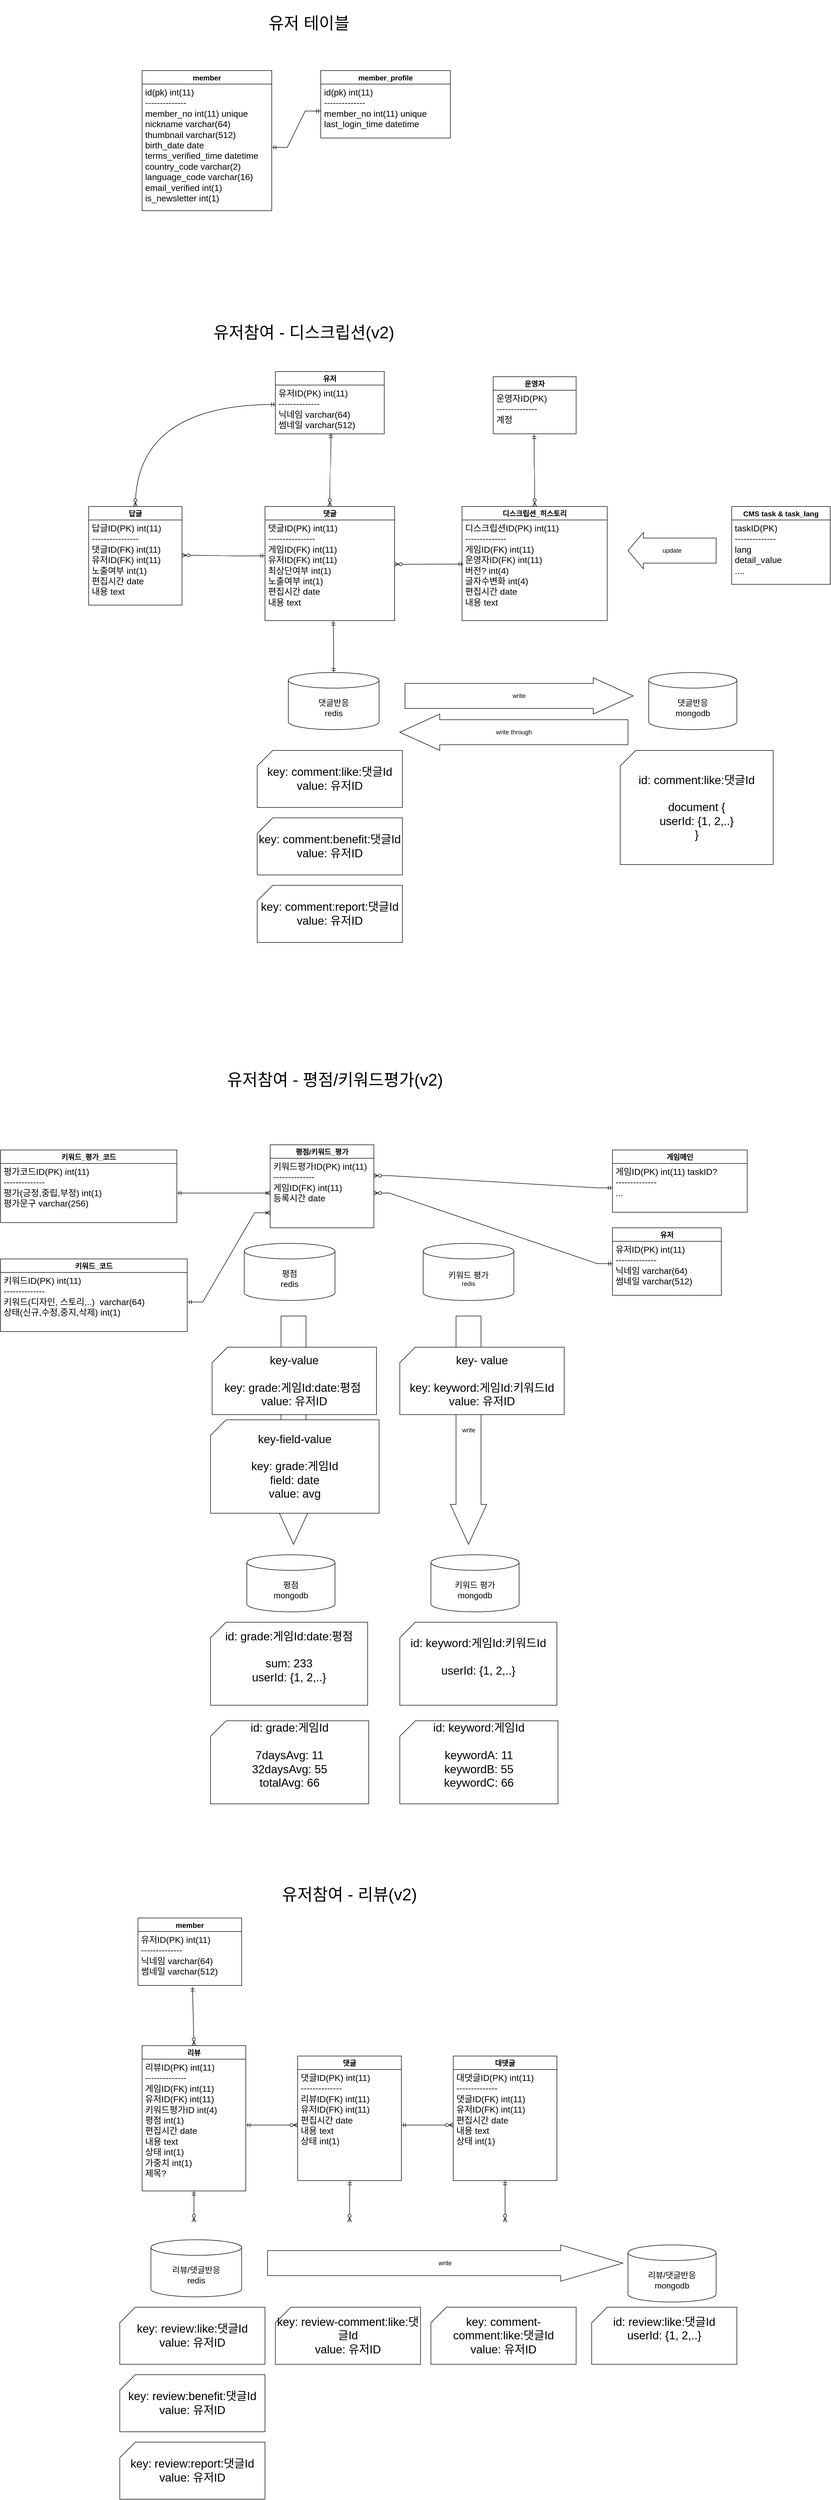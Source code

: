 <mxfile version="21.2.3" type="github">
  <diagram name="페이지-1" id="tg_u4Y_7FqLar1gnm6jB">
    <mxGraphModel dx="3341" dy="-258" grid="1" gridSize="10" guides="1" tooltips="1" connect="1" arrows="1" fold="1" page="1" pageScale="1" pageWidth="827" pageHeight="1169" math="0" shadow="0">
      <root>
        <mxCell id="0" />
        <mxCell id="1" parent="0" />
        <mxCell id="41LWJgd36wJGX9bThd_9-1" value="&lt;span style=&quot;font-size: 32px;&quot;&gt;유저참여 - 디스크립션(v2)&lt;/span&gt;" style="text;html=1;strokeColor=none;fillColor=none;align=center;verticalAlign=middle;whiteSpace=wrap;rounded=0;" vertex="1" parent="1">
          <mxGeometry x="-1240" y="2350" width="510" height="90" as="geometry" />
        </mxCell>
        <mxCell id="41LWJgd36wJGX9bThd_9-2" value="유저" style="swimlane;fontStyle=1;childLayout=stackLayout;horizontal=1;startSize=26;horizontalStack=0;resizeParent=1;resizeParentMax=0;resizeLast=0;collapsible=1;marginBottom=0;align=center;fontSize=14;" vertex="1" parent="1">
          <mxGeometry x="-1040" y="2470" width="210" height="120" as="geometry" />
        </mxCell>
        <mxCell id="41LWJgd36wJGX9bThd_9-3" value="유저ID(PK) int(11)&lt;br&gt;--------------&lt;br style=&quot;font-size: 17px;&quot;&gt;닉네임 varchar(64)&lt;br style=&quot;font-size: 17px;&quot;&gt;썸네일 varchar(512)" style="text;strokeColor=none;fillColor=none;spacingLeft=4;spacingRight=4;overflow=hidden;rotatable=0;points=[[0,0.5],[1,0.5]];portConstraint=eastwest;fontSize=17;whiteSpace=wrap;html=1;verticalAlign=top;spacingTop=0;horizontal=1;" vertex="1" parent="41LWJgd36wJGX9bThd_9-2">
          <mxGeometry y="26" width="210" height="94" as="geometry" />
        </mxCell>
        <mxCell id="41LWJgd36wJGX9bThd_9-4" value="운영자" style="swimlane;fontStyle=1;childLayout=stackLayout;horizontal=1;startSize=26;horizontalStack=0;resizeParent=1;resizeParentMax=0;resizeLast=0;collapsible=1;marginBottom=0;align=center;fontSize=14;" vertex="1" parent="1">
          <mxGeometry x="-620" y="2480" width="160" height="110" as="geometry" />
        </mxCell>
        <mxCell id="41LWJgd36wJGX9bThd_9-5" value="운영자ID(PK)&lt;br&gt;--------------&lt;br&gt;계정" style="text;strokeColor=none;fillColor=none;spacingLeft=4;spacingRight=4;overflow=hidden;rotatable=0;points=[[0,0.5],[1,0.5]];portConstraint=eastwest;fontSize=17;whiteSpace=wrap;html=1;verticalAlign=top;spacingTop=0;horizontal=1;" vertex="1" parent="41LWJgd36wJGX9bThd_9-4">
          <mxGeometry y="26" width="160" height="84" as="geometry" />
        </mxCell>
        <mxCell id="41LWJgd36wJGX9bThd_9-6" value="댓글" style="swimlane;fontStyle=1;childLayout=stackLayout;horizontal=1;startSize=26;horizontalStack=0;resizeParent=1;resizeParentMax=0;resizeLast=0;collapsible=1;marginBottom=0;align=center;fontSize=14;" vertex="1" parent="1">
          <mxGeometry x="-1060" y="2730" width="250" height="220" as="geometry" />
        </mxCell>
        <mxCell id="41LWJgd36wJGX9bThd_9-7" value="댓글ID(PK) int(11)&lt;br&gt;----------------&lt;br&gt;게임ID(FK) int(11)&lt;br&gt;유저ID(FK) int(11)&lt;br&gt;최상단여부 int(1)&lt;br&gt;노출여부 int(1)&lt;br&gt;편집시간 date&lt;br&gt;내용 text" style="text;strokeColor=none;fillColor=none;spacingLeft=4;spacingRight=4;overflow=hidden;rotatable=0;points=[[0,0.5],[1,0.5]];portConstraint=eastwest;fontSize=17;whiteSpace=wrap;html=1;verticalAlign=top;spacingTop=0;horizontal=1;" vertex="1" parent="41LWJgd36wJGX9bThd_9-6">
          <mxGeometry y="26" width="250" height="194" as="geometry" />
        </mxCell>
        <mxCell id="41LWJgd36wJGX9bThd_9-8" value="디스크립션_히스토리" style="swimlane;fontStyle=1;childLayout=stackLayout;horizontal=1;startSize=26;horizontalStack=0;resizeParent=1;resizeParentMax=0;resizeLast=0;collapsible=1;marginBottom=0;align=center;fontSize=14;" vertex="1" parent="1">
          <mxGeometry x="-680" y="2730" width="280" height="220" as="geometry" />
        </mxCell>
        <mxCell id="41LWJgd36wJGX9bThd_9-9" value="디스크립션ID(PK) int(11)&lt;br&gt;--------------&lt;br&gt;게임ID(FK) int(11)&lt;br&gt;운영자ID(FK) int(11)&lt;br&gt;버전? int(4)&lt;br style=&quot;border-color: var(--border-color);&quot;&gt;글자수변화 int(4)&lt;br&gt;편집시간 date&lt;br style=&quot;border-color: var(--border-color);&quot;&gt;내용 text" style="text;strokeColor=none;fillColor=none;spacingLeft=4;spacingRight=4;overflow=hidden;rotatable=0;points=[[0,0.5],[1,0.5]];portConstraint=eastwest;fontSize=17;whiteSpace=wrap;html=1;verticalAlign=top;spacingTop=0;horizontal=1;" vertex="1" parent="41LWJgd36wJGX9bThd_9-8">
          <mxGeometry y="26" width="280" height="194" as="geometry" />
        </mxCell>
        <mxCell id="41LWJgd36wJGX9bThd_9-10" value="" style="edgeStyle=orthogonalEdgeStyle;fontSize=12;html=1;endArrow=ERzeroToMany;startArrow=ERmandOne;rounded=0;entryX=0.5;entryY=0;entryDx=0;entryDy=0;exitX=0.494;exitY=1.012;exitDx=0;exitDy=0;exitPerimeter=0;curved=1;" edge="1" parent="1" source="41LWJgd36wJGX9bThd_9-5" target="41LWJgd36wJGX9bThd_9-8">
          <mxGeometry width="100" height="100" relative="1" as="geometry">
            <mxPoint x="-940" y="2740" as="sourcePoint" />
            <mxPoint x="-840" y="2640" as="targetPoint" />
          </mxGeometry>
        </mxCell>
        <mxCell id="41LWJgd36wJGX9bThd_9-11" value="" style="edgeStyle=orthogonalEdgeStyle;fontSize=12;html=1;endArrow=ERzeroToMany;startArrow=ERmandOne;rounded=0;exitX=0.51;exitY=0.989;exitDx=0;exitDy=0;exitPerimeter=0;curved=1;" edge="1" parent="1" source="41LWJgd36wJGX9bThd_9-3" target="41LWJgd36wJGX9bThd_9-6">
          <mxGeometry width="100" height="100" relative="1" as="geometry">
            <mxPoint x="-840" y="2560" as="sourcePoint" />
            <mxPoint x="-839" y="2699" as="targetPoint" />
          </mxGeometry>
        </mxCell>
        <mxCell id="41LWJgd36wJGX9bThd_9-12" value="" style="edgeStyle=orthogonalEdgeStyle;fontSize=12;html=1;endArrow=ERzeroToMany;startArrow=ERmandOne;rounded=0;exitX=0.008;exitY=0.438;exitDx=0;exitDy=0;exitPerimeter=0;curved=1;entryX=0.999;entryY=0.44;entryDx=0;entryDy=0;entryPerimeter=0;" edge="1" parent="1" source="41LWJgd36wJGX9bThd_9-9" target="41LWJgd36wJGX9bThd_9-7">
          <mxGeometry width="100" height="100" relative="1" as="geometry">
            <mxPoint x="-923" y="2569" as="sourcePoint" />
            <mxPoint x="-925" y="2740" as="targetPoint" />
          </mxGeometry>
        </mxCell>
        <mxCell id="41LWJgd36wJGX9bThd_9-13" value="답글" style="swimlane;fontStyle=1;childLayout=stackLayout;horizontal=1;startSize=26;horizontalStack=0;resizeParent=1;resizeParentMax=0;resizeLast=0;collapsible=1;marginBottom=0;align=center;fontSize=14;" vertex="1" parent="1">
          <mxGeometry x="-1400" y="2730" width="180" height="190" as="geometry" />
        </mxCell>
        <mxCell id="41LWJgd36wJGX9bThd_9-14" value="답글ID(PK) int(11)&lt;br style=&quot;border-color: var(--border-color);&quot;&gt;----------------&lt;br&gt;댓글ID(FK) int(11)&lt;br style=&quot;border-color: var(--border-color);&quot;&gt;유저ID(FK) int(11)&lt;br style=&quot;border-color: var(--border-color);&quot;&gt;노출여부 int(1)&lt;br style=&quot;border-color: var(--border-color);&quot;&gt;편집시간 date&lt;br style=&quot;border-color: var(--border-color);&quot;&gt;내용 text" style="text;strokeColor=none;fillColor=none;spacingLeft=4;spacingRight=4;overflow=hidden;rotatable=0;points=[[0,0.5],[1,0.5]];portConstraint=eastwest;fontSize=17;whiteSpace=wrap;html=1;verticalAlign=top;spacingTop=0;horizontal=1;" vertex="1" parent="41LWJgd36wJGX9bThd_9-13">
          <mxGeometry y="26" width="180" height="164" as="geometry" />
        </mxCell>
        <mxCell id="41LWJgd36wJGX9bThd_9-15" value="" style="edgeStyle=orthogonalEdgeStyle;fontSize=12;html=1;endArrow=ERzeroToMany;startArrow=ERmandOne;rounded=0;curved=1;entryX=1.002;entryY=0.415;entryDx=0;entryDy=0;entryPerimeter=0;" edge="1" parent="1" target="41LWJgd36wJGX9bThd_9-14">
          <mxGeometry width="100" height="100" relative="1" as="geometry">
            <mxPoint x="-1060" y="2825" as="sourcePoint" />
            <mxPoint x="-1230" y="2826" as="targetPoint" />
          </mxGeometry>
        </mxCell>
        <mxCell id="41LWJgd36wJGX9bThd_9-16" value="" style="edgeStyle=orthogonalEdgeStyle;fontSize=12;html=1;endArrow=ERzeroToMany;startArrow=ERmandOne;rounded=0;exitX=0.004;exitY=0.397;exitDx=0;exitDy=0;exitPerimeter=0;curved=1;entryX=0.5;entryY=0;entryDx=0;entryDy=0;" edge="1" parent="1" source="41LWJgd36wJGX9bThd_9-3" target="41LWJgd36wJGX9bThd_9-13">
          <mxGeometry width="100" height="100" relative="1" as="geometry">
            <mxPoint x="-1150" y="2505" as="sourcePoint" />
            <mxPoint x="-1152" y="2646" as="targetPoint" />
          </mxGeometry>
        </mxCell>
        <mxCell id="41LWJgd36wJGX9bThd_9-17" value="" style="edgeStyle=orthogonalEdgeStyle;fontSize=12;html=1;endArrow=ERmandOne;startArrow=ERmandOne;rounded=0;exitX=0.5;exitY=0;exitDx=0;exitDy=0;entryX=0.527;entryY=1.003;entryDx=0;entryDy=0;entryPerimeter=0;curved=1;exitPerimeter=0;" edge="1" parent="1" source="41LWJgd36wJGX9bThd_9-18" target="41LWJgd36wJGX9bThd_9-7">
          <mxGeometry width="100" height="100" relative="1" as="geometry">
            <mxPoint x="-925" y="3045" as="sourcePoint" />
            <mxPoint x="-930" y="2965" as="targetPoint" />
          </mxGeometry>
        </mxCell>
        <mxCell id="41LWJgd36wJGX9bThd_9-18" value="&lt;font style=&quot;font-size: 16px;&quot;&gt;댓글반응&lt;br&gt;redis&lt;/font&gt;" style="shape=cylinder3;whiteSpace=wrap;html=1;boundedLbl=1;backgroundOutline=1;size=15;" vertex="1" parent="1">
          <mxGeometry x="-1015" y="3050" width="175" height="110" as="geometry" />
        </mxCell>
        <mxCell id="41LWJgd36wJGX9bThd_9-19" value="&lt;font style=&quot;font-size: 16px;&quot;&gt;댓글반응&lt;br&gt;mongodb&lt;/font&gt;" style="shape=cylinder3;whiteSpace=wrap;html=1;boundedLbl=1;backgroundOutline=1;size=15;" vertex="1" parent="1">
          <mxGeometry x="-320" y="3050" width="170" height="110" as="geometry" />
        </mxCell>
        <mxCell id="41LWJgd36wJGX9bThd_9-20" value="write" style="shape=singleArrow;whiteSpace=wrap;html=1;arrowWidth=0.689;arrowSize=0.175;" vertex="1" parent="1">
          <mxGeometry x="-790" y="3060" width="440" height="70" as="geometry" />
        </mxCell>
        <mxCell id="41LWJgd36wJGX9bThd_9-21" value="&lt;font style=&quot;font-size: 22px;&quot;&gt;key:&amp;nbsp;comment:like:댓글Id&lt;br&gt;value: 유저ID&lt;br&gt;&lt;/font&gt;" style="shape=card;whiteSpace=wrap;html=1;" vertex="1" parent="1">
          <mxGeometry x="-1075" y="3200" width="280" height="110" as="geometry" />
        </mxCell>
        <mxCell id="41LWJgd36wJGX9bThd_9-22" value="&lt;font style=&quot;font-size: 22px;&quot;&gt;key:&amp;nbsp;comment:benefit:댓글Id&lt;br&gt;value: 유저ID&lt;br&gt;&lt;/font&gt;" style="shape=card;whiteSpace=wrap;html=1;" vertex="1" parent="1">
          <mxGeometry x="-1075" y="3330" width="280" height="110" as="geometry" />
        </mxCell>
        <mxCell id="41LWJgd36wJGX9bThd_9-23" value="&lt;font style=&quot;font-size: 22px;&quot;&gt;key:&amp;nbsp;comment:report:댓글Id&lt;br&gt;value: 유저ID&lt;br&gt;&lt;/font&gt;" style="shape=card;whiteSpace=wrap;html=1;" vertex="1" parent="1">
          <mxGeometry x="-1075" y="3460" width="280" height="110" as="geometry" />
        </mxCell>
        <mxCell id="41LWJgd36wJGX9bThd_9-24" value="&lt;font style=&quot;font-size: 22px;&quot;&gt;id: comment:like:댓글Id&lt;br&gt;&lt;br&gt;document {&lt;br&gt;userId: {1, 2,..}&lt;br&gt;}&lt;br&gt;&lt;/font&gt;" style="shape=card;whiteSpace=wrap;html=1;" vertex="1" parent="1">
          <mxGeometry x="-375" y="3200" width="295" height="220" as="geometry" />
        </mxCell>
        <mxCell id="41LWJgd36wJGX9bThd_9-25" value="&lt;font style=&quot;font-size: 32px;&quot;&gt;유저참여 - 평점/키워드평가(v2)&lt;/font&gt;" style="text;html=1;strokeColor=none;fillColor=none;align=center;verticalAlign=middle;whiteSpace=wrap;rounded=0;" vertex="1" parent="1">
          <mxGeometry x="-1180" y="3790" width="510" height="90" as="geometry" />
        </mxCell>
        <mxCell id="41LWJgd36wJGX9bThd_9-26" value="게임메인" style="swimlane;fontStyle=1;childLayout=stackLayout;horizontal=1;startSize=26;horizontalStack=0;resizeParent=1;resizeParentMax=0;resizeLast=0;collapsible=1;marginBottom=0;align=center;fontSize=14;" vertex="1" parent="1">
          <mxGeometry x="-390" y="3970" width="260" height="120" as="geometry" />
        </mxCell>
        <mxCell id="41LWJgd36wJGX9bThd_9-27" value="게임ID(PK) int(11) taskID?&lt;br&gt;--------------&lt;br style=&quot;font-size: 17px;&quot;&gt;..." style="text;strokeColor=none;fillColor=none;spacingLeft=4;spacingRight=4;overflow=hidden;rotatable=0;points=[[0,0.5],[1,0.5]];portConstraint=eastwest;fontSize=17;whiteSpace=wrap;html=1;verticalAlign=top;spacingTop=0;horizontal=1;" vertex="1" parent="41LWJgd36wJGX9bThd_9-26">
          <mxGeometry y="26" width="260" height="94" as="geometry" />
        </mxCell>
        <mxCell id="41LWJgd36wJGX9bThd_9-28" value="평점/키워드_평가" style="swimlane;fontStyle=1;childLayout=stackLayout;horizontal=1;startSize=26;horizontalStack=0;resizeParent=1;resizeParentMax=0;resizeLast=0;collapsible=1;marginBottom=0;align=center;fontSize=14;" vertex="1" parent="1">
          <mxGeometry x="-1050" y="3960" width="200" height="160" as="geometry" />
        </mxCell>
        <mxCell id="41LWJgd36wJGX9bThd_9-29" value="키워드평가ID(PK) int(11)&lt;br&gt;--------------&lt;br&gt;게임ID(FK) int(11)&lt;br&gt;등록시간 date" style="text;strokeColor=none;fillColor=none;spacingLeft=4;spacingRight=4;overflow=hidden;rotatable=0;points=[[0,0.5],[1,0.5]];portConstraint=eastwest;fontSize=17;whiteSpace=wrap;html=1;verticalAlign=top;spacingTop=0;horizontal=1;" vertex="1" parent="41LWJgd36wJGX9bThd_9-28">
          <mxGeometry y="26" width="200" height="134" as="geometry" />
        </mxCell>
        <mxCell id="41LWJgd36wJGX9bThd_9-30" value="키워드_코드" style="swimlane;fontStyle=1;childLayout=stackLayout;horizontal=1;startSize=26;horizontalStack=0;resizeParent=1;resizeParentMax=0;resizeLast=0;collapsible=1;marginBottom=0;align=center;fontSize=14;" vertex="1" parent="1">
          <mxGeometry x="-1570" y="4180" width="360" height="140" as="geometry" />
        </mxCell>
        <mxCell id="41LWJgd36wJGX9bThd_9-31" value="키워드ID(PK) int(11)&lt;br&gt;--------------&lt;br&gt;키워드(디자인, 스토리,..)&amp;nbsp; varchar(64)&lt;br&gt;상태(신규,수정,중지,삭제) int(1)" style="text;strokeColor=none;fillColor=none;spacingLeft=4;spacingRight=4;overflow=hidden;rotatable=0;points=[[0,0.5],[1,0.5]];portConstraint=eastwest;fontSize=17;whiteSpace=wrap;html=1;verticalAlign=top;spacingTop=0;horizontal=1;" vertex="1" parent="41LWJgd36wJGX9bThd_9-30">
          <mxGeometry y="26" width="360" height="114" as="geometry" />
        </mxCell>
        <mxCell id="41LWJgd36wJGX9bThd_9-32" value="키워드_평가_코드" style="swimlane;fontStyle=1;childLayout=stackLayout;horizontal=1;startSize=26;horizontalStack=0;resizeParent=1;resizeParentMax=0;resizeLast=0;collapsible=1;marginBottom=0;align=center;fontSize=14;" vertex="1" parent="1">
          <mxGeometry x="-1570" y="3970" width="340" height="140" as="geometry" />
        </mxCell>
        <mxCell id="41LWJgd36wJGX9bThd_9-33" value="평가코드ID(PK) int(11)&lt;br&gt;--------------&lt;br&gt;평가(긍정,중립,부정) int(1)&lt;br&gt;평가문구 varchar(256)" style="text;strokeColor=none;fillColor=none;spacingLeft=4;spacingRight=4;overflow=hidden;rotatable=0;points=[[0,0.5],[1,0.5]];portConstraint=eastwest;fontSize=17;whiteSpace=wrap;html=1;verticalAlign=top;spacingTop=0;horizontal=1;" vertex="1" parent="41LWJgd36wJGX9bThd_9-32">
          <mxGeometry y="26" width="340" height="114" as="geometry" />
        </mxCell>
        <mxCell id="41LWJgd36wJGX9bThd_9-34" value="" style="edgeStyle=entityRelationEdgeStyle;fontSize=12;html=1;endArrow=ERzeroToMany;startArrow=ERmandOne;rounded=0;entryX=0.998;entryY=0.25;entryDx=0;entryDy=0;entryPerimeter=0;" edge="1" parent="1" source="41LWJgd36wJGX9bThd_9-27" target="41LWJgd36wJGX9bThd_9-29">
          <mxGeometry width="100" height="100" relative="1" as="geometry">
            <mxPoint x="-1000" y="4140" as="sourcePoint" />
            <mxPoint x="-900" y="4040" as="targetPoint" />
          </mxGeometry>
        </mxCell>
        <mxCell id="41LWJgd36wJGX9bThd_9-35" value="" style="edgeStyle=entityRelationEdgeStyle;fontSize=12;html=1;endArrow=ERoneToMany;startArrow=ERmandOne;rounded=0;entryX=0;entryY=0.5;entryDx=0;entryDy=0;" edge="1" parent="1" source="41LWJgd36wJGX9bThd_9-33" target="41LWJgd36wJGX9bThd_9-29">
          <mxGeometry width="100" height="100" relative="1" as="geometry">
            <mxPoint x="-1000" y="4140" as="sourcePoint" />
            <mxPoint x="-900" y="4040" as="targetPoint" />
          </mxGeometry>
        </mxCell>
        <mxCell id="41LWJgd36wJGX9bThd_9-36" value="" style="edgeStyle=entityRelationEdgeStyle;fontSize=12;html=1;endArrow=ERoneToMany;startArrow=ERmandOne;rounded=0;exitX=1;exitY=0.5;exitDx=0;exitDy=0;" edge="1" parent="1" source="41LWJgd36wJGX9bThd_9-31">
          <mxGeometry width="100" height="100" relative="1" as="geometry">
            <mxPoint x="-1150" y="4063" as="sourcePoint" />
            <mxPoint x="-1050" y="4091" as="targetPoint" />
          </mxGeometry>
        </mxCell>
        <mxCell id="41LWJgd36wJGX9bThd_9-37" value="&lt;span style=&quot;font-size: 16px;&quot;&gt;평점&lt;br&gt;redis&lt;br&gt;&lt;/span&gt;" style="shape=cylinder3;whiteSpace=wrap;html=1;boundedLbl=1;backgroundOutline=1;size=15;" vertex="1" parent="1">
          <mxGeometry x="-1100" y="4150" width="175" height="110" as="geometry" />
        </mxCell>
        <mxCell id="41LWJgd36wJGX9bThd_9-38" value="&lt;font style=&quot;font-size: 16px;&quot;&gt;평점&lt;br&gt;mongodb&lt;/font&gt;" style="shape=cylinder3;whiteSpace=wrap;html=1;boundedLbl=1;backgroundOutline=1;size=15;" vertex="1" parent="1">
          <mxGeometry x="-1095" y="4750" width="170" height="110" as="geometry" />
        </mxCell>
        <mxCell id="41LWJgd36wJGX9bThd_9-39" value="&lt;font style=&quot;font-size: 22px;&quot;&gt;id: grade:게임Id:date:평점&lt;br&gt;&lt;br&gt;sum: 233&lt;br&gt;userId: {1, 2,..}&lt;br&gt;&lt;br&gt;&lt;/font&gt;" style="shape=card;whiteSpace=wrap;html=1;" vertex="1" parent="1">
          <mxGeometry x="-1165" y="4880" width="303" height="160" as="geometry" />
        </mxCell>
        <mxCell id="41LWJgd36wJGX9bThd_9-40" value="유저" style="swimlane;fontStyle=1;childLayout=stackLayout;horizontal=1;startSize=26;horizontalStack=0;resizeParent=1;resizeParentMax=0;resizeLast=0;collapsible=1;marginBottom=0;align=center;fontSize=14;" vertex="1" parent="1">
          <mxGeometry x="-390" y="4120" width="210" height="130" as="geometry" />
        </mxCell>
        <mxCell id="41LWJgd36wJGX9bThd_9-41" value="유저ID(PK) int(11)&lt;br&gt;--------------&lt;br style=&quot;font-size: 17px;&quot;&gt;닉네임 varchar(64)&lt;br style=&quot;font-size: 17px;&quot;&gt;썸네일 varchar(512)" style="text;strokeColor=none;fillColor=none;spacingLeft=4;spacingRight=4;overflow=hidden;rotatable=0;points=[[0,0.5],[1,0.5]];portConstraint=eastwest;fontSize=17;whiteSpace=wrap;html=1;verticalAlign=top;spacingTop=0;horizontal=1;" vertex="1" parent="41LWJgd36wJGX9bThd_9-40">
          <mxGeometry y="26" width="210" height="104" as="geometry" />
        </mxCell>
        <mxCell id="41LWJgd36wJGX9bThd_9-42" value="write" style="shape=singleArrow;whiteSpace=wrap;html=1;arrowWidth=0.689;arrowSize=0.175;direction=south;" vertex="1" parent="1">
          <mxGeometry x="-1040" y="4290" width="70" height="440" as="geometry" />
        </mxCell>
        <mxCell id="41LWJgd36wJGX9bThd_9-43" value="&lt;font style=&quot;font-size: 22px;&quot;&gt;key-value&lt;br&gt;&lt;br&gt;key:&amp;nbsp;grade:게임Id:date:평점&amp;nbsp;&lt;br&gt;value: 유저ID&lt;br&gt;&lt;/font&gt;" style="shape=card;whiteSpace=wrap;html=1;" vertex="1" parent="1">
          <mxGeometry x="-1162" y="4350" width="317" height="130" as="geometry" />
        </mxCell>
        <mxCell id="41LWJgd36wJGX9bThd_9-44" value="&lt;font style=&quot;font-size: 22px;&quot;&gt;key-field-value&lt;br&gt;&lt;br&gt;key:&amp;nbsp;grade:게임Id&lt;br&gt;field: date &lt;br&gt;value: avg&lt;br&gt;&lt;/font&gt;" style="shape=card;whiteSpace=wrap;html=1;" vertex="1" parent="1">
          <mxGeometry x="-1165" y="4490" width="325" height="180" as="geometry" />
        </mxCell>
        <mxCell id="41LWJgd36wJGX9bThd_9-45" value="&lt;font style=&quot;font-size: 22px;&quot;&gt;id: grade:게임Id&lt;br&gt;&lt;br&gt;7daysAvg: 11&lt;br&gt;32daysAvg: 55&lt;br&gt;totalAvg: 66&lt;br&gt;&lt;br&gt;&lt;/font&gt;" style="shape=card;whiteSpace=wrap;html=1;" vertex="1" parent="1">
          <mxGeometry x="-1165" y="5070" width="305" height="160" as="geometry" />
        </mxCell>
        <mxCell id="41LWJgd36wJGX9bThd_9-46" value="" style="edgeStyle=entityRelationEdgeStyle;fontSize=12;html=1;endArrow=ERzeroToMany;startArrow=ERmandOne;rounded=0;entryX=1;entryY=0.5;entryDx=0;entryDy=0;exitX=0.003;exitY=0.413;exitDx=0;exitDy=0;exitPerimeter=0;" edge="1" parent="1" source="41LWJgd36wJGX9bThd_9-41" target="41LWJgd36wJGX9bThd_9-29">
          <mxGeometry width="100" height="100" relative="1" as="geometry">
            <mxPoint x="-350" y="4170" as="sourcePoint" />
            <mxPoint x="-810" y="4180" as="targetPoint" />
          </mxGeometry>
        </mxCell>
        <mxCell id="41LWJgd36wJGX9bThd_9-47" value="&lt;span style=&quot;font-size: 16px;&quot;&gt;키워드 평가&lt;br&gt;&lt;/span&gt;redis" style="shape=cylinder3;whiteSpace=wrap;html=1;boundedLbl=1;backgroundOutline=1;size=15;" vertex="1" parent="1">
          <mxGeometry x="-755" y="4150" width="175" height="110" as="geometry" />
        </mxCell>
        <mxCell id="41LWJgd36wJGX9bThd_9-48" value="write" style="shape=singleArrow;whiteSpace=wrap;html=1;arrowWidth=0.689;arrowSize=0.175;direction=south;" vertex="1" parent="1">
          <mxGeometry x="-702.5" y="4290" width="70" height="440" as="geometry" />
        </mxCell>
        <mxCell id="41LWJgd36wJGX9bThd_9-49" value="&lt;font style=&quot;font-size: 22px;&quot;&gt;key- value&lt;br&gt;&lt;br&gt;key:&amp;nbsp;keyword:게임Id:키워드Id&lt;br&gt;value: 유저ID&lt;br&gt;&lt;/font&gt;" style="shape=card;whiteSpace=wrap;html=1;" vertex="1" parent="1">
          <mxGeometry x="-800" y="4350" width="317" height="130" as="geometry" />
        </mxCell>
        <mxCell id="41LWJgd36wJGX9bThd_9-50" value="&lt;font style=&quot;font-size: 16px;&quot;&gt;키워드 평가&lt;br&gt;mongodb&lt;/font&gt;" style="shape=cylinder3;whiteSpace=wrap;html=1;boundedLbl=1;backgroundOutline=1;size=15;" vertex="1" parent="1">
          <mxGeometry x="-740" y="4750" width="170" height="110" as="geometry" />
        </mxCell>
        <mxCell id="41LWJgd36wJGX9bThd_9-51" value="&lt;font style=&quot;font-size: 22px;&quot;&gt;id: keyword:게임Id:키워드Id&lt;br&gt;&lt;br&gt;userId: {1, 2,..}&lt;br&gt;&lt;br&gt;&lt;/font&gt;" style="shape=card;whiteSpace=wrap;html=1;" vertex="1" parent="1">
          <mxGeometry x="-800" y="4880" width="303" height="160" as="geometry" />
        </mxCell>
        <mxCell id="41LWJgd36wJGX9bThd_9-52" value="&lt;font style=&quot;font-size: 22px;&quot;&gt;id: keyword:게임Id&lt;br&gt;&lt;br&gt;keywordA: 11&lt;br&gt;keywordB: 55&lt;br&gt;keywordC: 66&lt;br&gt;&lt;br&gt;&lt;/font&gt;" style="shape=card;whiteSpace=wrap;html=1;" vertex="1" parent="1">
          <mxGeometry x="-800" y="5070" width="305" height="160" as="geometry" />
        </mxCell>
        <mxCell id="41LWJgd36wJGX9bThd_9-53" value="&lt;font style=&quot;font-size: 32px;&quot;&gt;유저참여 - 리뷰(v2)&lt;/font&gt;" style="text;html=1;strokeColor=none;fillColor=none;align=center;verticalAlign=middle;whiteSpace=wrap;rounded=0;" vertex="1" parent="1">
          <mxGeometry x="-1152" y="5360" width="510" height="90" as="geometry" />
        </mxCell>
        <mxCell id="41LWJgd36wJGX9bThd_9-54" value="member" style="swimlane;fontStyle=1;childLayout=stackLayout;horizontal=1;startSize=26;horizontalStack=0;resizeParent=1;resizeParentMax=0;resizeLast=0;collapsible=1;marginBottom=0;align=center;fontSize=14;" vertex="1" parent="1">
          <mxGeometry x="-1305" y="5450" width="200" height="130" as="geometry" />
        </mxCell>
        <mxCell id="41LWJgd36wJGX9bThd_9-55" value="유저ID(PK) int(11)&lt;br&gt;--------------&lt;br style=&quot;font-size: 17px;&quot;&gt;닉네임 varchar(64)&lt;br style=&quot;font-size: 17px;&quot;&gt;썸네일 varchar(512)" style="text;strokeColor=none;fillColor=none;spacingLeft=4;spacingRight=4;overflow=hidden;rotatable=0;points=[[0,0.5],[1,0.5]];portConstraint=eastwest;fontSize=17;whiteSpace=wrap;html=1;verticalAlign=top;spacingTop=0;horizontal=1;" vertex="1" parent="41LWJgd36wJGX9bThd_9-54">
          <mxGeometry y="26" width="200" height="104" as="geometry" />
        </mxCell>
        <mxCell id="41LWJgd36wJGX9bThd_9-56" value="리뷰" style="swimlane;fontStyle=1;childLayout=stackLayout;horizontal=1;startSize=26;horizontalStack=0;resizeParent=1;resizeParentMax=0;resizeLast=0;collapsible=1;marginBottom=0;align=center;fontSize=14;" vertex="1" parent="1">
          <mxGeometry x="-1297" y="5696" width="200" height="280" as="geometry" />
        </mxCell>
        <mxCell id="41LWJgd36wJGX9bThd_9-57" value="리뷰ID(PK) int(11)&lt;br&gt;--------------&lt;br&gt;게임ID(FK) int(11)&lt;br&gt;유저ID(FK) int(11)&lt;br&gt;키워드평가ID int(4)&lt;br&gt;평점 int(1)&lt;br&gt;편집시간 date&lt;br&gt;내용 text&lt;br&gt;상태 int(1)&lt;br&gt;가중치 int(1)&lt;br&gt;제목?" style="text;strokeColor=none;fillColor=none;spacingLeft=4;spacingRight=4;overflow=hidden;rotatable=0;points=[[0,0.5],[1,0.5]];portConstraint=eastwest;fontSize=17;whiteSpace=wrap;html=1;verticalAlign=top;spacingTop=0;horizontal=1;" vertex="1" parent="41LWJgd36wJGX9bThd_9-56">
          <mxGeometry y="26" width="200" height="254" as="geometry" />
        </mxCell>
        <mxCell id="41LWJgd36wJGX9bThd_9-58" value="댓글" style="swimlane;fontStyle=1;childLayout=stackLayout;horizontal=1;startSize=26;horizontalStack=0;resizeParent=1;resizeParentMax=0;resizeLast=0;collapsible=1;marginBottom=0;align=center;fontSize=14;" vertex="1" parent="1">
          <mxGeometry x="-997" y="5716" width="200" height="240" as="geometry" />
        </mxCell>
        <mxCell id="41LWJgd36wJGX9bThd_9-59" value="댓글ID(PK) int(11)&lt;br&gt;--------------&lt;br&gt;리뷰ID(FK) int(11)&lt;br&gt;유저ID(FK) int(11)&lt;br&gt;편집시간 date&lt;br&gt;내용 text&lt;br&gt;상태 int(1)" style="text;strokeColor=none;fillColor=none;spacingLeft=4;spacingRight=4;overflow=hidden;rotatable=0;points=[[0,0.5],[1,0.5]];portConstraint=eastwest;fontSize=17;whiteSpace=wrap;html=1;verticalAlign=top;spacingTop=0;horizontal=1;" vertex="1" parent="41LWJgd36wJGX9bThd_9-58">
          <mxGeometry y="26" width="200" height="214" as="geometry" />
        </mxCell>
        <mxCell id="41LWJgd36wJGX9bThd_9-60" value="대댓글" style="swimlane;fontStyle=1;childLayout=stackLayout;horizontal=1;startSize=26;horizontalStack=0;resizeParent=1;resizeParentMax=0;resizeLast=0;collapsible=1;marginBottom=0;align=center;fontSize=14;" vertex="1" parent="1">
          <mxGeometry x="-697" y="5716" width="200" height="240" as="geometry" />
        </mxCell>
        <mxCell id="41LWJgd36wJGX9bThd_9-61" value="대댓글ID(PK) int(11)&lt;br&gt;--------------&lt;br&gt;댓글ID(FK) int(11)&lt;br&gt;유저ID(FK) int(11)&lt;br&gt;편집시간 date&lt;br&gt;내용 text&lt;br&gt;상태 int(1)" style="text;strokeColor=none;fillColor=none;spacingLeft=4;spacingRight=4;overflow=hidden;rotatable=0;points=[[0,0.5],[1,0.5]];portConstraint=eastwest;fontSize=17;whiteSpace=wrap;html=1;verticalAlign=top;spacingTop=0;horizontal=1;" vertex="1" parent="41LWJgd36wJGX9bThd_9-60">
          <mxGeometry y="26" width="200" height="214" as="geometry" />
        </mxCell>
        <mxCell id="41LWJgd36wJGX9bThd_9-62" value="" style="fontSize=12;html=1;endArrow=ERzeroToMany;startArrow=ERmandOne;rounded=0;entryX=0.5;entryY=0;entryDx=0;entryDy=0;exitX=0.526;exitY=1.026;exitDx=0;exitDy=0;exitPerimeter=0;" edge="1" parent="1" target="41LWJgd36wJGX9bThd_9-56" source="41LWJgd36wJGX9bThd_9-55">
          <mxGeometry width="100" height="100" relative="1" as="geometry">
            <mxPoint x="-1197" y="5630" as="sourcePoint" />
            <mxPoint x="-1293.5" y="5522.004" as="targetPoint" />
          </mxGeometry>
        </mxCell>
        <mxCell id="41LWJgd36wJGX9bThd_9-63" value="" style="fontSize=12;html=1;endArrow=ERzeroToMany;startArrow=ERmandOne;rounded=0;entryX=0;entryY=0.5;entryDx=0;entryDy=0;exitX=1;exitY=0.5;exitDx=0;exitDy=0;" edge="1" parent="1" source="41LWJgd36wJGX9bThd_9-57" target="41LWJgd36wJGX9bThd_9-59">
          <mxGeometry width="100" height="100" relative="1" as="geometry">
            <mxPoint x="-1187" y="5640" as="sourcePoint" />
            <mxPoint x="-1187" y="5726" as="targetPoint" />
          </mxGeometry>
        </mxCell>
        <mxCell id="41LWJgd36wJGX9bThd_9-64" value="" style="fontSize=12;html=1;endArrow=ERzeroToMany;startArrow=ERmandOne;rounded=0;entryX=0;entryY=0.5;entryDx=0;entryDy=0;exitX=1;exitY=0.5;exitDx=0;exitDy=0;" edge="1" parent="1" source="41LWJgd36wJGX9bThd_9-59" target="41LWJgd36wJGX9bThd_9-61">
          <mxGeometry width="100" height="100" relative="1" as="geometry">
            <mxPoint x="-1087" y="5859" as="sourcePoint" />
            <mxPoint x="-987" y="5859" as="targetPoint" />
          </mxGeometry>
        </mxCell>
        <mxCell id="41LWJgd36wJGX9bThd_9-65" value="" style="fontSize=12;html=1;endArrow=ERzeroToMany;startArrow=ERmandOne;rounded=0;" edge="1" parent="1" source="41LWJgd36wJGX9bThd_9-57">
          <mxGeometry width="100" height="100" relative="1" as="geometry">
            <mxPoint x="-1197" y="5960" as="sourcePoint" />
            <mxPoint x="-1197" y="6036" as="targetPoint" />
          </mxGeometry>
        </mxCell>
        <mxCell id="41LWJgd36wJGX9bThd_9-66" value="" style="fontSize=12;html=1;endArrow=ERzeroToMany;startArrow=ERmandOne;rounded=0;exitX=0.503;exitY=1.001;exitDx=0;exitDy=0;exitPerimeter=0;entryX=0.5;entryY=0;entryDx=0;entryDy=0;" edge="1" parent="1" source="41LWJgd36wJGX9bThd_9-59">
          <mxGeometry width="100" height="100" relative="1" as="geometry">
            <mxPoint x="-1187" y="5966" as="sourcePoint" />
            <mxPoint x="-897" y="6036" as="targetPoint" />
          </mxGeometry>
        </mxCell>
        <mxCell id="41LWJgd36wJGX9bThd_9-67" value="" style="fontSize=12;html=1;endArrow=ERzeroToMany;startArrow=ERmandOne;rounded=0;entryX=0.5;entryY=0;entryDx=0;entryDy=0;" edge="1" parent="1" source="41LWJgd36wJGX9bThd_9-61">
          <mxGeometry width="100" height="100" relative="1" as="geometry">
            <mxPoint x="-886" y="5966" as="sourcePoint" />
            <mxPoint x="-597" y="6036" as="targetPoint" />
          </mxGeometry>
        </mxCell>
        <mxCell id="41LWJgd36wJGX9bThd_9-68" value="&lt;font style=&quot;font-size: 16px;&quot;&gt;리뷰/댓글반응&lt;br&gt;redis&lt;/font&gt;" style="shape=cylinder3;whiteSpace=wrap;html=1;boundedLbl=1;backgroundOutline=1;size=15;" vertex="1" parent="1">
          <mxGeometry x="-1280" y="6070" width="175" height="110" as="geometry" />
        </mxCell>
        <mxCell id="41LWJgd36wJGX9bThd_9-69" value="&lt;font style=&quot;font-size: 16px;&quot;&gt;리뷰/댓글반응&lt;br&gt;mongodb&lt;/font&gt;" style="shape=cylinder3;whiteSpace=wrap;html=1;boundedLbl=1;backgroundOutline=1;size=15;" vertex="1" parent="1">
          <mxGeometry x="-360" y="6080" width="170" height="110" as="geometry" />
        </mxCell>
        <mxCell id="41LWJgd36wJGX9bThd_9-70" value="write" style="shape=singleArrow;whiteSpace=wrap;html=1;arrowWidth=0.689;arrowSize=0.175;" vertex="1" parent="1">
          <mxGeometry x="-1055" y="6080" width="685" height="70" as="geometry" />
        </mxCell>
        <mxCell id="41LWJgd36wJGX9bThd_9-71" value="&lt;font style=&quot;font-size: 22px;&quot;&gt;key: review:like:댓글Id&lt;br&gt;value: 유저ID&lt;br&gt;&lt;/font&gt;" style="shape=card;whiteSpace=wrap;html=1;" vertex="1" parent="1">
          <mxGeometry x="-1340" y="6200" width="280" height="110" as="geometry" />
        </mxCell>
        <mxCell id="41LWJgd36wJGX9bThd_9-72" value="&lt;font style=&quot;font-size: 22px;&quot;&gt;key: review:benefit:댓글Id&lt;br&gt;value: 유저ID&lt;br&gt;&lt;/font&gt;" style="shape=card;whiteSpace=wrap;html=1;" vertex="1" parent="1">
          <mxGeometry x="-1340" y="6330" width="280" height="110" as="geometry" />
        </mxCell>
        <mxCell id="41LWJgd36wJGX9bThd_9-73" value="&lt;font style=&quot;font-size: 22px;&quot;&gt;key: review:report:댓글Id&lt;br&gt;value: 유저ID&lt;br&gt;&lt;/font&gt;" style="shape=card;whiteSpace=wrap;html=1;" vertex="1" parent="1">
          <mxGeometry x="-1340" y="6460" width="280" height="110" as="geometry" />
        </mxCell>
        <mxCell id="41LWJgd36wJGX9bThd_9-74" value="&lt;font style=&quot;font-size: 22px;&quot;&gt;id: review:like:댓글Id&lt;br&gt;userId: {1, 2,..}&lt;br&gt;&lt;br&gt;&lt;/font&gt;" style="shape=card;whiteSpace=wrap;html=1;" vertex="1" parent="1">
          <mxGeometry x="-430" y="6200" width="280" height="110" as="geometry" />
        </mxCell>
        <mxCell id="41LWJgd36wJGX9bThd_9-75" value="write through" style="shape=singleArrow;whiteSpace=wrap;html=1;arrowWidth=0.689;arrowSize=0.175;direction=west;" vertex="1" parent="1">
          <mxGeometry x="-800" y="3130" width="440" height="70" as="geometry" />
        </mxCell>
        <mxCell id="41LWJgd36wJGX9bThd_9-76" value="&lt;font style=&quot;font-size: 22px;&quot;&gt;key: review-comment:like:댓글Id&lt;br&gt;value: 유저ID&lt;br&gt;&lt;/font&gt;" style="shape=card;whiteSpace=wrap;html=1;" vertex="1" parent="1">
          <mxGeometry x="-1040" y="6200" width="280" height="110" as="geometry" />
        </mxCell>
        <mxCell id="41LWJgd36wJGX9bThd_9-77" value="&lt;font style=&quot;font-size: 22px;&quot;&gt;key: comment-comment:like:댓글Id&lt;br&gt;value: 유저ID&lt;br&gt;&lt;/font&gt;" style="shape=card;whiteSpace=wrap;html=1;" vertex="1" parent="1">
          <mxGeometry x="-740" y="6200" width="280" height="110" as="geometry" />
        </mxCell>
        <mxCell id="41LWJgd36wJGX9bThd_9-78" value="CMS task &amp; task_lang" style="swimlane;fontStyle=1;childLayout=stackLayout;horizontal=1;startSize=26;horizontalStack=0;resizeParent=1;resizeParentMax=0;resizeLast=0;collapsible=1;marginBottom=0;align=center;fontSize=14;" vertex="1" parent="1">
          <mxGeometry x="-160" y="2730" width="190" height="150" as="geometry" />
        </mxCell>
        <mxCell id="41LWJgd36wJGX9bThd_9-79" value="taskID(PK)&lt;br&gt;--------------&lt;br&gt;lang&lt;br&gt;detail_value&lt;br&gt;...." style="text;strokeColor=none;fillColor=none;spacingLeft=4;spacingRight=4;overflow=hidden;rotatable=0;points=[[0,0.5],[1,0.5]];portConstraint=eastwest;fontSize=17;whiteSpace=wrap;html=1;verticalAlign=top;spacingTop=0;horizontal=1;" vertex="1" parent="41LWJgd36wJGX9bThd_9-78">
          <mxGeometry y="26" width="190" height="124" as="geometry" />
        </mxCell>
        <mxCell id="41LWJgd36wJGX9bThd_9-81" value="update" style="shape=singleArrow;whiteSpace=wrap;html=1;arrowWidth=0.689;arrowSize=0.175;direction=west;" vertex="1" parent="1">
          <mxGeometry x="-360" y="2780" width="170" height="70" as="geometry" />
        </mxCell>
        <mxCell id="41LWJgd36wJGX9bThd_9-86" value="&lt;span style=&quot;font-size: 32px;&quot;&gt;유저 테이블&lt;/span&gt;" style="text;html=1;strokeColor=none;fillColor=none;align=center;verticalAlign=middle;whiteSpace=wrap;rounded=0;" vertex="1" parent="1">
          <mxGeometry x="-1230" y="1754" width="510" height="90" as="geometry" />
        </mxCell>
        <mxCell id="41LWJgd36wJGX9bThd_9-87" value="member" style="swimlane;fontStyle=1;childLayout=stackLayout;horizontal=1;startSize=26;horizontalStack=0;resizeParent=1;resizeParentMax=0;resizeLast=0;collapsible=1;marginBottom=0;align=center;fontSize=14;" vertex="1" parent="1">
          <mxGeometry x="-1297" y="1890" width="250" height="270" as="geometry" />
        </mxCell>
        <mxCell id="41LWJgd36wJGX9bThd_9-88" value="id(pk) int(11)&lt;br&gt;--------------&lt;br style=&quot;font-size: 17px;&quot;&gt;member_no int(11) unique&lt;br style=&quot;font-size: 17px;&quot;&gt;nickname varchar(64)&lt;br&gt;thumbnail varchar(512)&lt;br&gt;birth_date date&lt;br&gt;terms_verified_time datetime&lt;br&gt;country_code varchar(2)&lt;br&gt;language_code varchar(16)&lt;br&gt;email_verified int(1)&lt;br&gt;is_newsletter int(1)&lt;br&gt;" style="text;strokeColor=none;fillColor=none;spacingLeft=4;spacingRight=4;overflow=hidden;rotatable=0;points=[[0,0.5],[1,0.5]];portConstraint=eastwest;fontSize=17;whiteSpace=wrap;html=1;verticalAlign=top;spacingTop=0;horizontal=1;" vertex="1" parent="41LWJgd36wJGX9bThd_9-87">
          <mxGeometry y="26" width="250" height="244" as="geometry" />
        </mxCell>
        <mxCell id="41LWJgd36wJGX9bThd_9-89" value="member_profile" style="swimlane;fontStyle=1;childLayout=stackLayout;horizontal=1;startSize=26;horizontalStack=0;resizeParent=1;resizeParentMax=0;resizeLast=0;collapsible=1;marginBottom=0;align=center;fontSize=14;" vertex="1" parent="1">
          <mxGeometry x="-952.5" y="1890" width="250" height="130" as="geometry" />
        </mxCell>
        <mxCell id="41LWJgd36wJGX9bThd_9-90" value="id(pk) int(11)&lt;br&gt;--------------&lt;br style=&quot;font-size: 17px;&quot;&gt;member_no int(11) unique&lt;br style=&quot;font-size: 17px;&quot;&gt;last_login_time datetime" style="text;strokeColor=none;fillColor=none;spacingLeft=4;spacingRight=4;overflow=hidden;rotatable=0;points=[[0,0.5],[1,0.5]];portConstraint=eastwest;fontSize=17;whiteSpace=wrap;html=1;verticalAlign=top;spacingTop=0;horizontal=1;" vertex="1" parent="41LWJgd36wJGX9bThd_9-89">
          <mxGeometry y="26" width="250" height="104" as="geometry" />
        </mxCell>
        <mxCell id="41LWJgd36wJGX9bThd_9-91" value="" style="edgeStyle=entityRelationEdgeStyle;fontSize=12;html=1;endArrow=ERmandOne;startArrow=ERmandOne;rounded=0;exitX=1;exitY=0.5;exitDx=0;exitDy=0;entryX=0;entryY=0.5;entryDx=0;entryDy=0;" edge="1" parent="1" source="41LWJgd36wJGX9bThd_9-88" target="41LWJgd36wJGX9bThd_9-90">
          <mxGeometry width="100" height="100" relative="1" as="geometry">
            <mxPoint x="-960" y="1990" as="sourcePoint" />
            <mxPoint x="-860" y="1890" as="targetPoint" />
          </mxGeometry>
        </mxCell>
      </root>
    </mxGraphModel>
  </diagram>
</mxfile>
